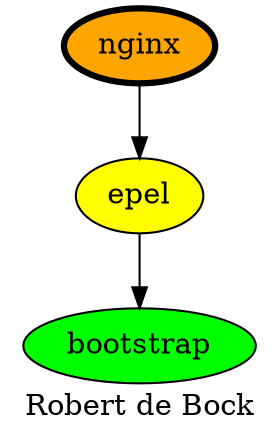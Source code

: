 digraph PhiloDilemma {
  label = "Robert de Bock" ;
  overlap=false
  {
    bootstrap [fillcolor=green style=filled]
    epel [fillcolor=yellow style=filled]
    nginx [fillcolor=orange style=filled penwidth=3]
  }
  epel -> bootstrap
  nginx -> epel
}
